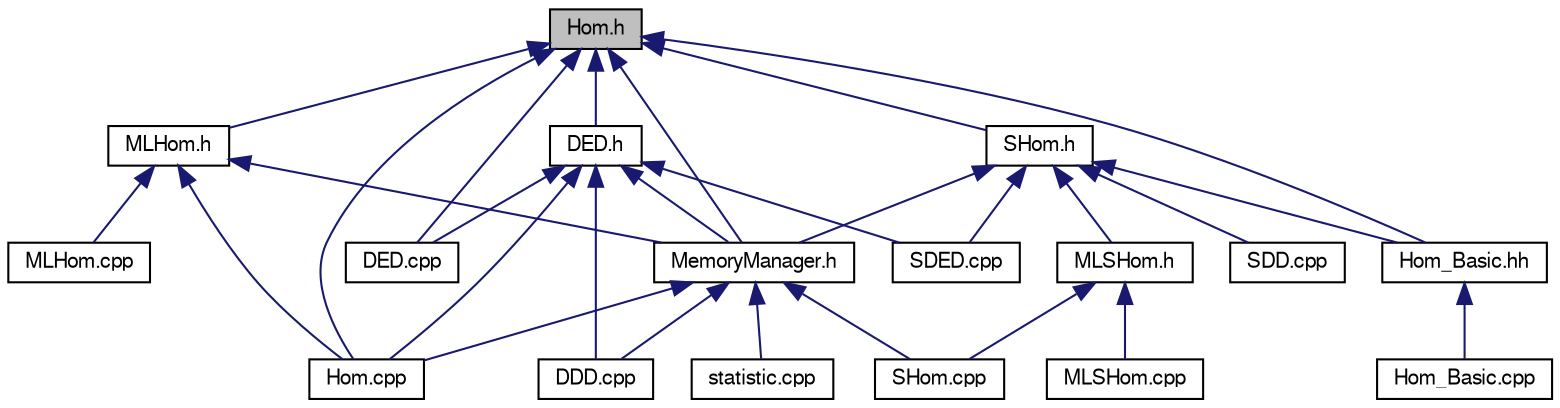 digraph "Hom.h"
{
  edge [fontname="FreeSans",fontsize="10",labelfontname="FreeSans",labelfontsize="10"];
  node [fontname="FreeSans",fontsize="10",shape=record];
  Node1 [label="Hom.h",height=0.2,width=0.4,color="black", fillcolor="grey75", style="filled" fontcolor="black"];
  Node1 -> Node2 [dir="back",color="midnightblue",fontsize="10",style="solid",fontname="FreeSans"];
  Node2 [label="MemoryManager.h",height=0.2,width=0.4,color="black", fillcolor="white", style="filled",URL="$MemoryManager_8h.html"];
  Node2 -> Node3 [dir="back",color="midnightblue",fontsize="10",style="solid",fontname="FreeSans"];
  Node3 [label="DDD.cpp",height=0.2,width=0.4,color="black", fillcolor="white", style="filled",URL="$DDD_8cpp.html"];
  Node2 -> Node4 [dir="back",color="midnightblue",fontsize="10",style="solid",fontname="FreeSans"];
  Node4 [label="Hom.cpp",height=0.2,width=0.4,color="black", fillcolor="white", style="filled",URL="$Hom_8cpp.html"];
  Node2 -> Node5 [dir="back",color="midnightblue",fontsize="10",style="solid",fontname="FreeSans"];
  Node5 [label="SHom.cpp",height=0.2,width=0.4,color="black", fillcolor="white", style="filled",URL="$SHom_8cpp.html"];
  Node2 -> Node6 [dir="back",color="midnightblue",fontsize="10",style="solid",fontname="FreeSans"];
  Node6 [label="statistic.cpp",height=0.2,width=0.4,color="black", fillcolor="white", style="filled",URL="$statistic_8cpp.html"];
  Node1 -> Node7 [dir="back",color="midnightblue",fontsize="10",style="solid",fontname="FreeSans"];
  Node7 [label="DED.cpp",height=0.2,width=0.4,color="black", fillcolor="white", style="filled",URL="$DED_8cpp.html"];
  Node1 -> Node8 [dir="back",color="midnightblue",fontsize="10",style="solid",fontname="FreeSans"];
  Node8 [label="DED.h",height=0.2,width=0.4,color="black", fillcolor="white", style="filled",URL="$DED_8h.html"];
  Node8 -> Node3 [dir="back",color="midnightblue",fontsize="10",style="solid",fontname="FreeSans"];
  Node8 -> Node2 [dir="back",color="midnightblue",fontsize="10",style="solid",fontname="FreeSans"];
  Node8 -> Node7 [dir="back",color="midnightblue",fontsize="10",style="solid",fontname="FreeSans"];
  Node8 -> Node4 [dir="back",color="midnightblue",fontsize="10",style="solid",fontname="FreeSans"];
  Node8 -> Node9 [dir="back",color="midnightblue",fontsize="10",style="solid",fontname="FreeSans"];
  Node9 [label="SDED.cpp",height=0.2,width=0.4,color="black", fillcolor="white", style="filled",URL="$SDED_8cpp.html"];
  Node1 -> Node4 [dir="back",color="midnightblue",fontsize="10",style="solid",fontname="FreeSans"];
  Node1 -> Node10 [dir="back",color="midnightblue",fontsize="10",style="solid",fontname="FreeSans"];
  Node10 [label="Hom_Basic.hh",height=0.2,width=0.4,color="black", fillcolor="white", style="filled",URL="$Hom__Basic_8hh.html"];
  Node10 -> Node11 [dir="back",color="midnightblue",fontsize="10",style="solid",fontname="FreeSans"];
  Node11 [label="Hom_Basic.cpp",height=0.2,width=0.4,color="black", fillcolor="white", style="filled",URL="$Hom__Basic_8cpp.html"];
  Node1 -> Node12 [dir="back",color="midnightblue",fontsize="10",style="solid",fontname="FreeSans"];
  Node12 [label="MLHom.h",height=0.2,width=0.4,color="black", fillcolor="white", style="filled",URL="$MLHom_8h.html"];
  Node12 -> Node2 [dir="back",color="midnightblue",fontsize="10",style="solid",fontname="FreeSans"];
  Node12 -> Node4 [dir="back",color="midnightblue",fontsize="10",style="solid",fontname="FreeSans"];
  Node12 -> Node13 [dir="back",color="midnightblue",fontsize="10",style="solid",fontname="FreeSans"];
  Node13 [label="MLHom.cpp",height=0.2,width=0.4,color="black", fillcolor="white", style="filled",URL="$MLHom_8cpp.html"];
  Node1 -> Node14 [dir="back",color="midnightblue",fontsize="10",style="solid",fontname="FreeSans"];
  Node14 [label="SHom.h",height=0.2,width=0.4,color="black", fillcolor="white", style="filled",URL="$SHom_8h.html"];
  Node14 -> Node2 [dir="back",color="midnightblue",fontsize="10",style="solid",fontname="FreeSans"];
  Node14 -> Node10 [dir="back",color="midnightblue",fontsize="10",style="solid",fontname="FreeSans"];
  Node14 -> Node15 [dir="back",color="midnightblue",fontsize="10",style="solid",fontname="FreeSans"];
  Node15 [label="MLSHom.h",height=0.2,width=0.4,color="black", fillcolor="white", style="filled",URL="$MLSHom_8h.html"];
  Node15 -> Node16 [dir="back",color="midnightblue",fontsize="10",style="solid",fontname="FreeSans"];
  Node16 [label="MLSHom.cpp",height=0.2,width=0.4,color="black", fillcolor="white", style="filled",URL="$MLSHom_8cpp.html"];
  Node15 -> Node5 [dir="back",color="midnightblue",fontsize="10",style="solid",fontname="FreeSans"];
  Node14 -> Node17 [dir="back",color="midnightblue",fontsize="10",style="solid",fontname="FreeSans"];
  Node17 [label="SDD.cpp",height=0.2,width=0.4,color="black", fillcolor="white", style="filled",URL="$SDD_8cpp.html"];
  Node14 -> Node9 [dir="back",color="midnightblue",fontsize="10",style="solid",fontname="FreeSans"];
}
